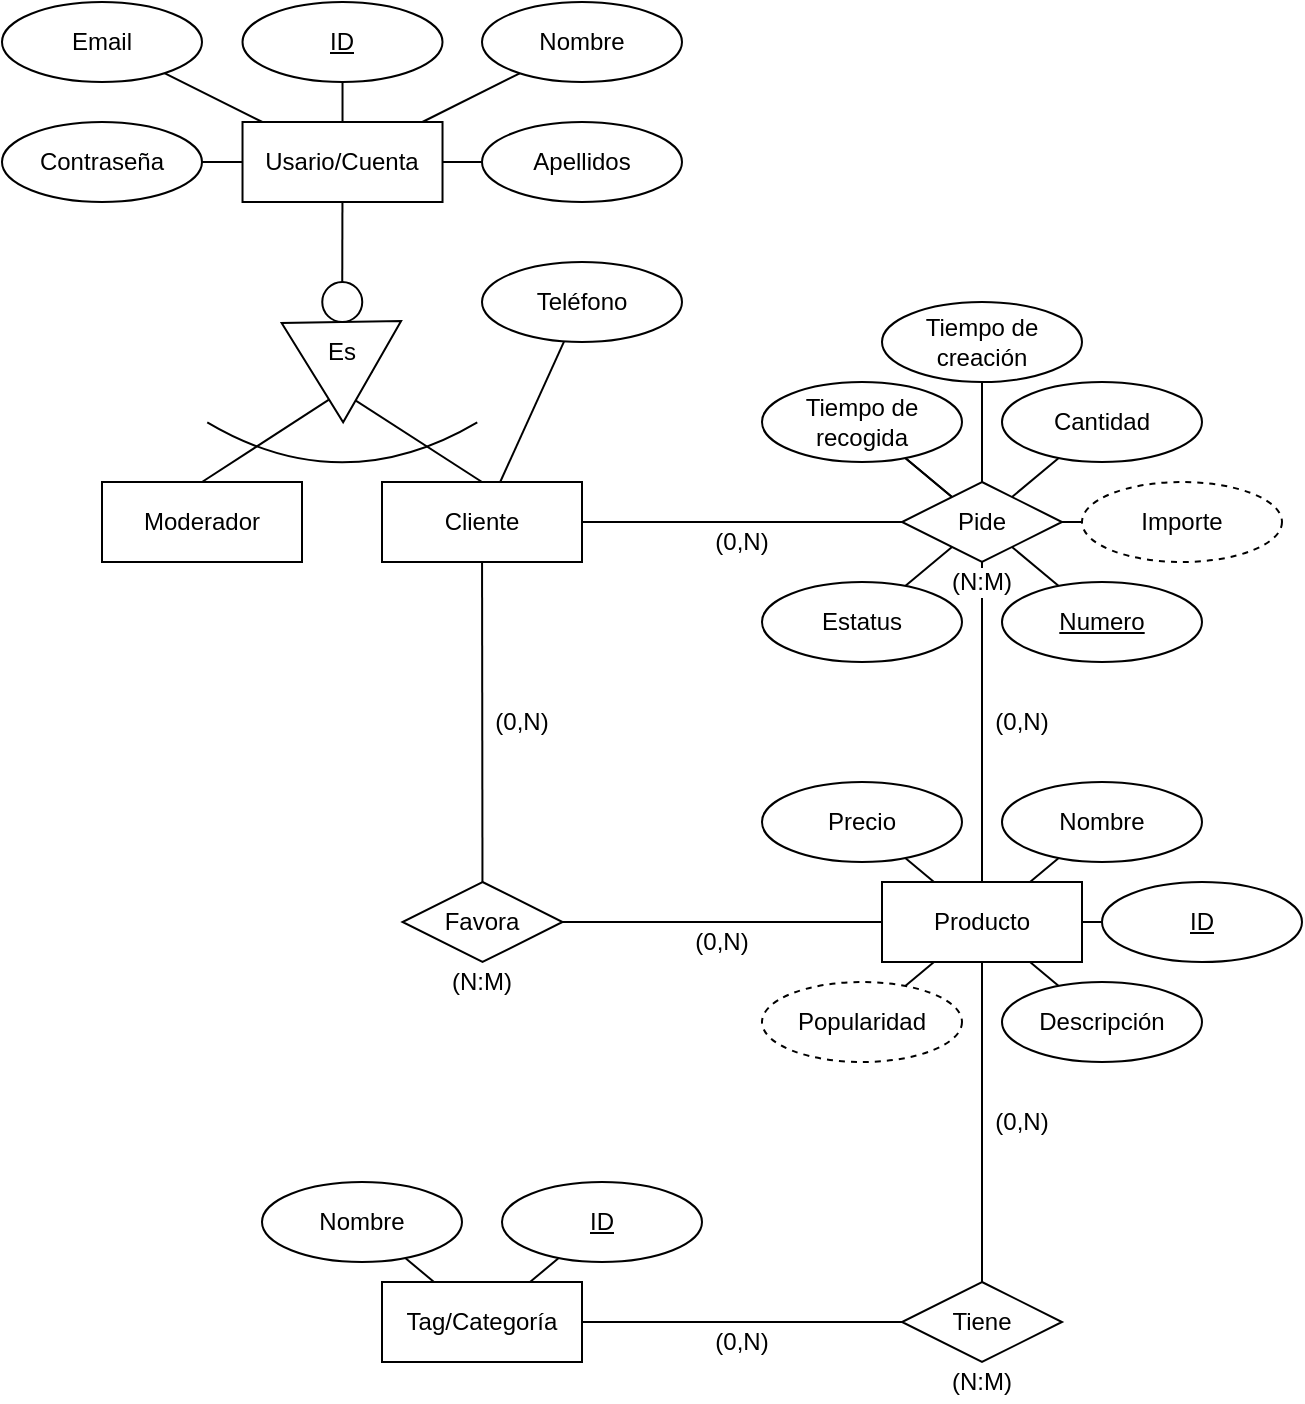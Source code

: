 <mxfile version="24.7.17">
  <diagram name="Diseño conceptual" id="C8bs1rWLHqcOf1vvXuLM">
    <mxGraphModel dx="1406" dy="724" grid="1" gridSize="10" guides="1" tooltips="1" connect="1" arrows="1" fold="1" page="1" pageScale="1" pageWidth="850" pageHeight="1100" math="0" shadow="0">
      <root>
        <mxCell id="0" />
        <mxCell id="1" parent="0" />
        <mxCell id="JcUAPsbgT4XqHrxDmhqs-82" style="edgeStyle=none;shape=connector;rounded=0;orthogonalLoop=1;jettySize=auto;html=1;strokeColor=default;align=center;verticalAlign=middle;fontFamily=Helvetica;fontSize=12;fontColor=default;labelBackgroundColor=default;startSize=8;endArrow=none;endSize=8;" parent="1" source="JcUAPsbgT4XqHrxDmhqs-11" target="JcUAPsbgT4XqHrxDmhqs-81" edge="1">
          <mxGeometry relative="1" as="geometry" />
        </mxCell>
        <mxCell id="JcUAPsbgT4XqHrxDmhqs-88" style="edgeStyle=none;shape=connector;rounded=0;orthogonalLoop=1;jettySize=auto;html=1;strokeColor=default;align=center;verticalAlign=middle;fontFamily=Helvetica;fontSize=12;fontColor=default;labelBackgroundColor=default;startSize=8;endArrow=none;endSize=8;" parent="1" source="JcUAPsbgT4XqHrxDmhqs-11" target="JcUAPsbgT4XqHrxDmhqs-83" edge="1">
          <mxGeometry relative="1" as="geometry" />
        </mxCell>
        <mxCell id="JcUAPsbgT4XqHrxDmhqs-89" style="edgeStyle=none;shape=connector;rounded=0;orthogonalLoop=1;jettySize=auto;html=1;strokeColor=default;align=center;verticalAlign=middle;fontFamily=Helvetica;fontSize=12;fontColor=default;labelBackgroundColor=default;startSize=8;endArrow=none;endSize=8;" parent="1" source="JcUAPsbgT4XqHrxDmhqs-11" target="JcUAPsbgT4XqHrxDmhqs-86" edge="1">
          <mxGeometry relative="1" as="geometry" />
        </mxCell>
        <mxCell id="JcUAPsbgT4XqHrxDmhqs-91" style="edgeStyle=none;shape=connector;rounded=0;orthogonalLoop=1;jettySize=auto;html=1;strokeColor=default;align=center;verticalAlign=middle;fontFamily=Helvetica;fontSize=12;fontColor=default;labelBackgroundColor=default;startSize=8;endArrow=none;endSize=8;" parent="1" source="JcUAPsbgT4XqHrxDmhqs-11" target="JcUAPsbgT4XqHrxDmhqs-90" edge="1">
          <mxGeometry relative="1" as="geometry" />
        </mxCell>
        <mxCell id="JcUAPsbgT4XqHrxDmhqs-99" style="edgeStyle=none;shape=connector;rounded=0;orthogonalLoop=1;jettySize=auto;html=1;strokeColor=default;align=center;verticalAlign=middle;fontFamily=Helvetica;fontSize=12;fontColor=default;labelBackgroundColor=default;startSize=8;endArrow=none;endSize=8;" parent="1" source="JcUAPsbgT4XqHrxDmhqs-11" target="JcUAPsbgT4XqHrxDmhqs-98" edge="1">
          <mxGeometry relative="1" as="geometry" />
        </mxCell>
        <mxCell id="JcUAPsbgT4XqHrxDmhqs-107" style="edgeStyle=none;shape=connector;rounded=0;orthogonalLoop=1;jettySize=auto;html=1;strokeColor=default;align=center;verticalAlign=middle;fontFamily=Helvetica;fontSize=12;fontColor=default;labelBackgroundColor=default;startSize=8;endArrow=none;endSize=8;" parent="1" source="JcUAPsbgT4XqHrxDmhqs-11" target="JcUAPsbgT4XqHrxDmhqs-106" edge="1">
          <mxGeometry relative="1" as="geometry" />
        </mxCell>
        <mxCell id="JcUAPsbgT4XqHrxDmhqs-11" value="Producto" style="whiteSpace=wrap;html=1;align=center;fontFamily=Helvetica;fontSize=12;fontColor=default;labelBackgroundColor=default;" parent="1" vertex="1">
          <mxGeometry x="480" y="480" width="100" height="40" as="geometry" />
        </mxCell>
        <mxCell id="JcUAPsbgT4XqHrxDmhqs-40" style="edgeStyle=none;shape=connector;rounded=0;orthogonalLoop=1;jettySize=auto;html=1;strokeColor=default;align=center;verticalAlign=middle;fontFamily=Helvetica;fontSize=12;fontColor=default;labelBackgroundColor=default;startSize=8;endArrow=none;endSize=8;" parent="1" source="HZ2I7DEFvXeUQ7_6Je_z-1" target="JcUAPsbgT4XqHrxDmhqs-11" edge="1">
          <mxGeometry relative="1" as="geometry">
            <mxPoint x="330.26" y="690" as="sourcePoint" />
            <mxPoint x="530" y="690" as="targetPoint" />
          </mxGeometry>
        </mxCell>
        <mxCell id="JcUAPsbgT4XqHrxDmhqs-29" style="edgeStyle=none;shape=connector;rounded=0;orthogonalLoop=1;jettySize=auto;html=1;strokeColor=default;align=center;verticalAlign=middle;fontFamily=Helvetica;fontSize=12;fontColor=default;labelBackgroundColor=default;startSize=8;endArrow=none;endSize=8;" parent="1" source="JcUAPsbgT4XqHrxDmhqs-13" target="JcUAPsbgT4XqHrxDmhqs-20" edge="1">
          <mxGeometry relative="1" as="geometry" />
        </mxCell>
        <mxCell id="JcUAPsbgT4XqHrxDmhqs-53" style="edgeStyle=none;shape=connector;rounded=0;orthogonalLoop=1;jettySize=auto;html=1;strokeColor=default;align=center;verticalAlign=middle;fontFamily=Helvetica;fontSize=12;fontColor=default;labelBackgroundColor=default;startSize=8;endArrow=none;endSize=8;" parent="1" source="JcUAPsbgT4XqHrxDmhqs-13" target="JcUAPsbgT4XqHrxDmhqs-52" edge="1">
          <mxGeometry relative="1" as="geometry" />
        </mxCell>
        <mxCell id="JcUAPsbgT4XqHrxDmhqs-54" style="edgeStyle=none;shape=connector;rounded=0;orthogonalLoop=1;jettySize=auto;html=1;strokeColor=default;align=center;verticalAlign=middle;fontFamily=Helvetica;fontSize=12;fontColor=default;labelBackgroundColor=default;startSize=8;endArrow=none;endSize=8;" parent="1" source="JcUAPsbgT4XqHrxDmhqs-13" target="JcUAPsbgT4XqHrxDmhqs-23" edge="1">
          <mxGeometry relative="1" as="geometry" />
        </mxCell>
        <mxCell id="JcUAPsbgT4XqHrxDmhqs-58" style="edgeStyle=none;shape=connector;rounded=0;orthogonalLoop=1;jettySize=auto;html=1;strokeColor=default;align=center;verticalAlign=middle;fontFamily=Helvetica;fontSize=12;fontColor=default;labelBackgroundColor=default;startSize=8;endArrow=none;endSize=8;" parent="1" source="JcUAPsbgT4XqHrxDmhqs-13" target="JcUAPsbgT4XqHrxDmhqs-57" edge="1">
          <mxGeometry relative="1" as="geometry" />
        </mxCell>
        <mxCell id="JcUAPsbgT4XqHrxDmhqs-63" style="edgeStyle=none;shape=connector;rounded=0;orthogonalLoop=1;jettySize=auto;html=1;strokeColor=default;align=center;verticalAlign=middle;fontFamily=Helvetica;fontSize=12;fontColor=default;labelBackgroundColor=default;startSize=8;endArrow=none;endSize=8;" parent="1" source="JcUAPsbgT4XqHrxDmhqs-13" target="JcUAPsbgT4XqHrxDmhqs-62" edge="1">
          <mxGeometry relative="1" as="geometry" />
        </mxCell>
        <mxCell id="JcUAPsbgT4XqHrxDmhqs-66" style="edgeStyle=none;shape=connector;rounded=0;orthogonalLoop=1;jettySize=auto;html=1;strokeColor=default;align=center;verticalAlign=middle;fontFamily=Helvetica;fontSize=12;fontColor=default;labelBackgroundColor=default;startSize=8;endArrow=none;endSize=8;" parent="1" source="JcUAPsbgT4XqHrxDmhqs-13" target="JcUAPsbgT4XqHrxDmhqs-65" edge="1">
          <mxGeometry relative="1" as="geometry" />
        </mxCell>
        <mxCell id="JcUAPsbgT4XqHrxDmhqs-13" value="Usario/Cuenta" style="whiteSpace=wrap;html=1;align=center;fontFamily=Helvetica;fontSize=12;fontColor=default;labelBackgroundColor=default;" parent="1" vertex="1">
          <mxGeometry x="160.26" y="100" width="100" height="40" as="geometry" />
        </mxCell>
        <mxCell id="JcUAPsbgT4XqHrxDmhqs-69" style="edgeStyle=none;shape=connector;rounded=0;orthogonalLoop=1;jettySize=auto;html=1;strokeColor=default;align=center;verticalAlign=middle;fontFamily=Helvetica;fontSize=12;fontColor=default;labelBackgroundColor=default;startSize=8;endArrow=none;endSize=8;" parent="1" source="JcUAPsbgT4XqHrxDmhqs-15" target="JcUAPsbgT4XqHrxDmhqs-67" edge="1">
          <mxGeometry relative="1" as="geometry" />
        </mxCell>
        <mxCell id="JcUAPsbgT4XqHrxDmhqs-103" style="edgeStyle=none;shape=connector;rounded=0;orthogonalLoop=1;jettySize=auto;html=1;strokeColor=default;align=center;verticalAlign=middle;fontFamily=Helvetica;fontSize=12;fontColor=default;labelBackgroundColor=default;startSize=8;endArrow=none;endSize=8;" parent="1" source="JcUAPsbgT4XqHrxDmhqs-15" target="JcUAPsbgT4XqHrxDmhqs-102" edge="1">
          <mxGeometry relative="1" as="geometry" />
        </mxCell>
        <mxCell id="JcUAPsbgT4XqHrxDmhqs-15" value="Cliente" style="whiteSpace=wrap;html=1;align=center;fontFamily=Helvetica;fontSize=12;fontColor=default;labelBackgroundColor=default;" parent="1" vertex="1">
          <mxGeometry x="230" y="280" width="100" height="40" as="geometry" />
        </mxCell>
        <mxCell id="JcUAPsbgT4XqHrxDmhqs-16" value="Moderador" style="whiteSpace=wrap;html=1;align=center;fontFamily=Helvetica;fontSize=12;fontColor=default;labelBackgroundColor=default;" parent="1" vertex="1">
          <mxGeometry x="90" y="280" width="100" height="40" as="geometry" />
        </mxCell>
        <mxCell id="JcUAPsbgT4XqHrxDmhqs-31" style="edgeStyle=none;shape=connector;rounded=0;orthogonalLoop=1;jettySize=auto;html=1;exitX=0;exitY=0;exitDx=44.805;exitDy=25.09;exitPerimeter=0;strokeColor=default;align=center;verticalAlign=middle;fontFamily=Helvetica;fontSize=12;fontColor=default;labelBackgroundColor=default;startSize=8;endArrow=none;endSize=8;entryX=0.5;entryY=0;entryDx=0;entryDy=0;" parent="1" source="JcUAPsbgT4XqHrxDmhqs-19" target="JcUAPsbgT4XqHrxDmhqs-15" edge="1">
          <mxGeometry relative="1" as="geometry" />
        </mxCell>
        <mxCell id="JcUAPsbgT4XqHrxDmhqs-32" style="edgeStyle=none;shape=connector;rounded=0;orthogonalLoop=1;jettySize=auto;html=1;exitX=0;exitY=0;exitDx=14.935;exitDy=25.09;exitPerimeter=0;strokeColor=default;align=center;verticalAlign=middle;fontFamily=Helvetica;fontSize=12;fontColor=default;labelBackgroundColor=default;startSize=8;endArrow=none;endSize=8;entryX=0.5;entryY=0;entryDx=0;entryDy=0;" parent="1" source="JcUAPsbgT4XqHrxDmhqs-19" target="JcUAPsbgT4XqHrxDmhqs-16" edge="1">
          <mxGeometry relative="1" as="geometry" />
        </mxCell>
        <mxCell id="JcUAPsbgT4XqHrxDmhqs-19" value="" style="verticalLabelPosition=bottom;verticalAlign=top;html=1;shape=mxgraph.basic.acute_triangle;dx=0.5;fontFamily=Helvetica;fontSize=12;fontColor=default;labelBackgroundColor=default;rotation=-181;" parent="1" vertex="1">
          <mxGeometry x="180.26" y="200" width="59.74" height="50.18" as="geometry" />
        </mxCell>
        <mxCell id="JcUAPsbgT4XqHrxDmhqs-20" value="" style="ellipse;whiteSpace=wrap;html=1;aspect=fixed;fontFamily=Helvetica;fontSize=12;fontColor=default;labelBackgroundColor=default;" parent="1" vertex="1">
          <mxGeometry x="200.13" y="180" width="20" height="20" as="geometry" />
        </mxCell>
        <mxCell id="JcUAPsbgT4XqHrxDmhqs-23" value="Contraseña" style="ellipse;whiteSpace=wrap;html=1;align=center;fontFamily=Helvetica;fontSize=12;fontColor=default;labelBackgroundColor=default;" parent="1" vertex="1">
          <mxGeometry x="40" y="100" width="100" height="40" as="geometry" />
        </mxCell>
        <mxCell id="JcUAPsbgT4XqHrxDmhqs-37" style="edgeStyle=none;shape=connector;rounded=0;orthogonalLoop=1;jettySize=auto;html=1;strokeColor=default;align=center;verticalAlign=middle;fontFamily=Helvetica;fontSize=12;fontColor=default;labelBackgroundColor=default;startSize=8;endArrow=none;endSize=8;" parent="1" source="JcUAPsbgT4XqHrxDmhqs-15" target="HZ2I7DEFvXeUQ7_6Je_z-1" edge="1">
          <mxGeometry relative="1" as="geometry">
            <mxPoint x="280.234" y="670" as="targetPoint" />
            <mxPoint x="280" y="450" as="sourcePoint" />
          </mxGeometry>
        </mxCell>
        <mxCell id="JcUAPsbgT4XqHrxDmhqs-38" value="Es" style="text;html=1;align=center;verticalAlign=middle;whiteSpace=wrap;rounded=0;fontSize=12;fontFamily=Helvetica;fontColor=default;labelBackgroundColor=default;" parent="1" vertex="1">
          <mxGeometry x="180.26" y="200" width="60" height="30" as="geometry" />
        </mxCell>
        <mxCell id="JcUAPsbgT4XqHrxDmhqs-80" style="edgeStyle=none;shape=connector;rounded=0;orthogonalLoop=1;jettySize=auto;html=1;strokeColor=default;align=center;verticalAlign=middle;fontFamily=Helvetica;fontSize=12;fontColor=default;labelBackgroundColor=default;startSize=8;endArrow=none;endSize=8;" parent="1" source="HZ2I7DEFvXeUQ7_6Je_z-1" target="JcUAPsbgT4XqHrxDmhqs-78" edge="1">
          <mxGeometry relative="1" as="geometry">
            <mxPoint x="280" y="620" as="sourcePoint" />
          </mxGeometry>
        </mxCell>
        <mxCell id="JcUAPsbgT4XqHrxDmhqs-43" value="" style="endArrow=none;html=1;rounded=0;strokeColor=default;align=center;verticalAlign=middle;fontFamily=Helvetica;fontSize=12;fontColor=default;labelBackgroundColor=default;startSize=8;endSize=8;curved=1;" parent="1" edge="1">
          <mxGeometry width="50" height="50" relative="1" as="geometry">
            <mxPoint x="142.63" y="250.18" as="sourcePoint" />
            <mxPoint x="277.63" y="250.18" as="targetPoint" />
            <Array as="points">
              <mxPoint x="210" y="290.18" />
            </Array>
          </mxGeometry>
        </mxCell>
        <mxCell id="JcUAPsbgT4XqHrxDmhqs-77" style="edgeStyle=none;shape=connector;rounded=0;orthogonalLoop=1;jettySize=auto;html=1;strokeColor=default;align=center;verticalAlign=middle;fontFamily=Helvetica;fontSize=12;fontColor=default;labelBackgroundColor=default;startSize=8;endArrow=none;endSize=8;" parent="1" source="HZ2I7DEFvXeUQ7_6Je_z-1" target="uGkvgWQer5yzGppOHvvf-3" edge="1">
          <mxGeometry relative="1" as="geometry">
            <mxPoint x="196.797" y="677.18" as="targetPoint" />
            <mxPoint x="230.26" y="678.479" as="sourcePoint" />
          </mxGeometry>
        </mxCell>
        <mxCell id="JcUAPsbgT4XqHrxDmhqs-129" style="edgeStyle=none;shape=connector;rounded=0;orthogonalLoop=1;jettySize=auto;html=1;strokeColor=default;align=center;verticalAlign=middle;fontFamily=Helvetica;fontSize=12;fontColor=default;labelBackgroundColor=default;startSize=8;endArrow=none;endSize=8;" parent="1" source="HZ2I7DEFvXeUQ7_6Je_z-1" target="JcUAPsbgT4XqHrxDmhqs-120" edge="1">
          <mxGeometry relative="1" as="geometry">
            <mxPoint x="295.253" y="710" as="sourcePoint" />
          </mxGeometry>
        </mxCell>
        <mxCell id="uGkvgWQer5yzGppOHvvf-2" style="edgeStyle=none;shape=connector;rounded=0;orthogonalLoop=1;jettySize=auto;html=1;strokeColor=default;align=center;verticalAlign=middle;fontFamily=Helvetica;fontSize=12;fontColor=default;labelBackgroundColor=default;startSize=8;endArrow=none;endSize=8;" parent="1" source="HZ2I7DEFvXeUQ7_6Je_z-1" target="uGkvgWQer5yzGppOHvvf-1" edge="1">
          <mxGeometry relative="1" as="geometry">
            <mxPoint x="230.26" y="701.521" as="sourcePoint" />
          </mxGeometry>
        </mxCell>
        <mxCell id="JcUAPsbgT4XqHrxDmhqs-52" value="Email" style="ellipse;whiteSpace=wrap;html=1;align=center;fontFamily=Helvetica;fontSize=12;fontColor=default;labelBackgroundColor=default;" parent="1" vertex="1">
          <mxGeometry x="40" y="40" width="100" height="40" as="geometry" />
        </mxCell>
        <mxCell id="JcUAPsbgT4XqHrxDmhqs-57" value="Nombre" style="ellipse;whiteSpace=wrap;html=1;align=center;fontFamily=Helvetica;fontSize=12;fontColor=default;labelBackgroundColor=default;" parent="1" vertex="1">
          <mxGeometry x="280" y="40" width="100" height="40" as="geometry" />
        </mxCell>
        <mxCell id="JcUAPsbgT4XqHrxDmhqs-62" value="Apellidos" style="ellipse;whiteSpace=wrap;html=1;align=center;fontFamily=Helvetica;fontSize=12;fontColor=default;labelBackgroundColor=default;" parent="1" vertex="1">
          <mxGeometry x="280" y="100" width="100" height="40" as="geometry" />
        </mxCell>
        <mxCell id="JcUAPsbgT4XqHrxDmhqs-65" value="&lt;u&gt;ID&lt;/u&gt;" style="ellipse;whiteSpace=wrap;html=1;align=center;fontFamily=Helvetica;fontSize=12;fontColor=default;labelBackgroundColor=default;" parent="1" vertex="1">
          <mxGeometry x="160.26" y="40" width="100" height="40" as="geometry" />
        </mxCell>
        <mxCell id="JcUAPsbgT4XqHrxDmhqs-67" value="Teléfono" style="ellipse;whiteSpace=wrap;html=1;align=center;fontFamily=Helvetica;fontSize=12;fontColor=default;labelBackgroundColor=default;" parent="1" vertex="1">
          <mxGeometry x="280" y="170" width="100" height="40" as="geometry" />
        </mxCell>
        <mxCell id="HZ2I7DEFvXeUQ7_6Je_z-6" style="edgeStyle=none;curved=1;rounded=0;orthogonalLoop=1;jettySize=auto;html=1;fontSize=12;startSize=8;endSize=8;endArrow=none;endFill=0;" edge="1" parent="1" source="JcUAPsbgT4XqHrxDmhqs-71" target="HZ2I7DEFvXeUQ7_6Je_z-1">
          <mxGeometry relative="1" as="geometry">
            <mxPoint x="320" y="790" as="targetPoint" />
          </mxGeometry>
        </mxCell>
        <mxCell id="JcUAPsbgT4XqHrxDmhqs-71" value="&lt;u&gt;Numero&lt;/u&gt;" style="ellipse;whiteSpace=wrap;html=1;align=center;fontFamily=Helvetica;fontSize=12;fontColor=default;labelBackgroundColor=default;" parent="1" vertex="1">
          <mxGeometry x="540" y="330" width="100" height="40" as="geometry" />
        </mxCell>
        <mxCell id="JcUAPsbgT4XqHrxDmhqs-78" value="&lt;font style=&quot;font-size: 12px;&quot;&gt;Cantidad&lt;/font&gt;" style="ellipse;whiteSpace=wrap;html=1;align=center;fontFamily=Helvetica;fontSize=12;fontColor=default;labelBackgroundColor=default;" parent="1" vertex="1">
          <mxGeometry x="540" y="230" width="100" height="40" as="geometry" />
        </mxCell>
        <mxCell id="JcUAPsbgT4XqHrxDmhqs-81" value="&lt;font style=&quot;font-size: 12px;&quot;&gt;&lt;u&gt;ID&lt;/u&gt;&lt;/font&gt;" style="ellipse;whiteSpace=wrap;html=1;align=center;fontFamily=Helvetica;fontSize=12;fontColor=default;labelBackgroundColor=default;" parent="1" vertex="1">
          <mxGeometry x="590" y="480.0" width="100" height="40" as="geometry" />
        </mxCell>
        <mxCell id="JcUAPsbgT4XqHrxDmhqs-83" value="&lt;font style=&quot;font-size: 12px;&quot;&gt;Nombre&lt;/font&gt;" style="ellipse;whiteSpace=wrap;html=1;align=center;fontFamily=Helvetica;fontSize=12;fontColor=default;labelBackgroundColor=default;" parent="1" vertex="1">
          <mxGeometry x="540" y="430" width="100" height="40" as="geometry" />
        </mxCell>
        <mxCell id="JcUAPsbgT4XqHrxDmhqs-86" value="&lt;font style=&quot;font-size: 12px;&quot;&gt;Precio&lt;/font&gt;" style="ellipse;whiteSpace=wrap;html=1;align=center;fontFamily=Helvetica;fontSize=12;fontColor=default;labelBackgroundColor=default;" parent="1" vertex="1">
          <mxGeometry x="420" y="430" width="100" height="40" as="geometry" />
        </mxCell>
        <mxCell id="JcUAPsbgT4XqHrxDmhqs-95" style="edgeStyle=none;shape=connector;rounded=0;orthogonalLoop=1;jettySize=auto;html=1;strokeColor=default;align=center;verticalAlign=middle;fontFamily=Helvetica;fontSize=12;fontColor=default;labelBackgroundColor=default;startSize=8;endArrow=none;endSize=8;" parent="1" source="JcUAPsbgT4XqHrxDmhqs-87" target="JcUAPsbgT4XqHrxDmhqs-93" edge="1">
          <mxGeometry relative="1" as="geometry" />
        </mxCell>
        <mxCell id="JcUAPsbgT4XqHrxDmhqs-96" style="edgeStyle=none;shape=connector;rounded=0;orthogonalLoop=1;jettySize=auto;html=1;strokeColor=default;align=center;verticalAlign=middle;fontFamily=Helvetica;fontSize=12;fontColor=default;labelBackgroundColor=default;startSize=8;endArrow=none;endSize=8;" parent="1" source="JcUAPsbgT4XqHrxDmhqs-87" target="JcUAPsbgT4XqHrxDmhqs-94" edge="1">
          <mxGeometry relative="1" as="geometry" />
        </mxCell>
        <mxCell id="JcUAPsbgT4XqHrxDmhqs-87" value="Tag/Categoría" style="whiteSpace=wrap;html=1;align=center;fontFamily=Helvetica;fontSize=12;fontColor=default;labelBackgroundColor=default;" parent="1" vertex="1">
          <mxGeometry x="230" y="680" width="100" height="40" as="geometry" />
        </mxCell>
        <mxCell id="JcUAPsbgT4XqHrxDmhqs-92" style="edgeStyle=none;shape=connector;rounded=0;orthogonalLoop=1;jettySize=auto;html=1;strokeColor=default;align=center;verticalAlign=middle;fontFamily=Helvetica;fontSize=12;fontColor=default;labelBackgroundColor=default;startSize=8;endArrow=none;endSize=8;" parent="1" source="JcUAPsbgT4XqHrxDmhqs-90" target="JcUAPsbgT4XqHrxDmhqs-87" edge="1">
          <mxGeometry relative="1" as="geometry" />
        </mxCell>
        <mxCell id="JcUAPsbgT4XqHrxDmhqs-93" value="&lt;font style=&quot;font-size: 12px;&quot;&gt;Nombre&lt;/font&gt;" style="ellipse;whiteSpace=wrap;html=1;align=center;fontFamily=Helvetica;fontSize=12;fontColor=default;labelBackgroundColor=default;" parent="1" vertex="1">
          <mxGeometry x="170" y="630" width="100" height="40" as="geometry" />
        </mxCell>
        <mxCell id="JcUAPsbgT4XqHrxDmhqs-94" value="&lt;font style=&quot;font-size: 12px;&quot;&gt;&lt;u&gt;ID&lt;/u&gt;&lt;/font&gt;" style="ellipse;whiteSpace=wrap;html=1;align=center;fontFamily=Helvetica;fontSize=12;fontColor=default;labelBackgroundColor=default;" parent="1" vertex="1">
          <mxGeometry x="290" y="630" width="100" height="40" as="geometry" />
        </mxCell>
        <mxCell id="JcUAPsbgT4XqHrxDmhqs-98" value="Popularidad" style="ellipse;whiteSpace=wrap;html=1;align=center;dashed=1;fontFamily=Helvetica;fontSize=12;fontColor=default;labelBackgroundColor=default;" parent="1" vertex="1">
          <mxGeometry x="420" y="530" width="100" height="40" as="geometry" />
        </mxCell>
        <mxCell id="JcUAPsbgT4XqHrxDmhqs-104" style="edgeStyle=none;shape=connector;rounded=0;orthogonalLoop=1;jettySize=auto;html=1;strokeColor=default;align=center;verticalAlign=middle;fontFamily=Helvetica;fontSize=12;fontColor=default;labelBackgroundColor=default;startSize=8;endArrow=none;endSize=8;" parent="1" source="JcUAPsbgT4XqHrxDmhqs-102" target="JcUAPsbgT4XqHrxDmhqs-11" edge="1">
          <mxGeometry relative="1" as="geometry" />
        </mxCell>
        <mxCell id="JcUAPsbgT4XqHrxDmhqs-106" value="&lt;font style=&quot;font-size: 12px;&quot;&gt;Descripción&lt;/font&gt;" style="ellipse;whiteSpace=wrap;html=1;align=center;fontFamily=Helvetica;fontSize=12;fontColor=default;labelBackgroundColor=default;" parent="1" vertex="1">
          <mxGeometry x="540" y="530" width="100" height="40" as="geometry" />
        </mxCell>
        <mxCell id="JcUAPsbgT4XqHrxDmhqs-109" value="(0,N)" style="text;html=1;align=center;verticalAlign=middle;whiteSpace=wrap;rounded=0;fontSize=12;fontFamily=Helvetica;fontColor=default;labelBackgroundColor=default;" parent="1" vertex="1">
          <mxGeometry x="530" y="590" width="40" height="20" as="geometry" />
        </mxCell>
        <mxCell id="JcUAPsbgT4XqHrxDmhqs-110" value="(0,N)" style="text;html=1;align=center;verticalAlign=middle;whiteSpace=wrap;rounded=0;fontSize=12;fontFamily=Helvetica;fontColor=default;labelBackgroundColor=default;" parent="1" vertex="1">
          <mxGeometry x="280.26" y="390" width="40" height="20" as="geometry" />
        </mxCell>
        <mxCell id="JcUAPsbgT4XqHrxDmhqs-111" value="(0,N)" style="text;html=1;align=center;verticalAlign=middle;whiteSpace=wrap;rounded=0;fontSize=12;fontFamily=Helvetica;fontColor=default;labelBackgroundColor=default;" parent="1" vertex="1">
          <mxGeometry x="530" y="390" width="40" height="20" as="geometry" />
        </mxCell>
        <mxCell id="JcUAPsbgT4XqHrxDmhqs-113" value="(0,N)" style="text;html=1;align=center;verticalAlign=middle;whiteSpace=wrap;rounded=0;fontSize=12;fontFamily=Helvetica;fontColor=default;labelBackgroundColor=default;" parent="1" vertex="1">
          <mxGeometry x="390" y="700" width="40" height="20" as="geometry" />
        </mxCell>
        <mxCell id="JcUAPsbgT4XqHrxDmhqs-114" value="(0,N)" style="text;html=1;align=center;verticalAlign=middle;whiteSpace=wrap;rounded=0;fontSize=12;fontFamily=Helvetica;fontColor=default;labelBackgroundColor=default;" parent="1" vertex="1">
          <mxGeometry x="380" y="500" width="40" height="20" as="geometry" />
        </mxCell>
        <mxCell id="JcUAPsbgT4XqHrxDmhqs-115" value="(0,N)" style="text;html=1;align=center;verticalAlign=middle;whiteSpace=wrap;rounded=0;fontSize=12;fontFamily=Helvetica;fontColor=default;labelBackgroundColor=default;" parent="1" vertex="1">
          <mxGeometry x="390" y="300" width="40" height="20" as="geometry" />
        </mxCell>
        <mxCell id="JcUAPsbgT4XqHrxDmhqs-119" value="(N:M)" style="text;html=1;align=center;verticalAlign=middle;whiteSpace=wrap;rounded=0;fontSize=12;fontFamily=Helvetica;fontColor=default;labelBackgroundColor=default;" parent="1" vertex="1">
          <mxGeometry x="510" y="720" width="40" height="20" as="geometry" />
        </mxCell>
        <mxCell id="JcUAPsbgT4XqHrxDmhqs-137" value="" style="edgeStyle=none;shape=connector;rounded=0;orthogonalLoop=1;jettySize=auto;html=1;strokeColor=default;align=center;verticalAlign=middle;fontFamily=Helvetica;fontSize=12;fontColor=default;labelBackgroundColor=default;startSize=8;endArrow=none;endSize=8;" parent="1" source="HZ2I7DEFvXeUQ7_6Je_z-1" target="JcUAPsbgT4XqHrxDmhqs-73" edge="1">
          <mxGeometry relative="1" as="geometry">
            <mxPoint x="265.175" y="710" as="sourcePoint" />
            <mxPoint x="280" y="940" as="targetPoint" />
          </mxGeometry>
        </mxCell>
        <mxCell id="uGkvgWQer5yzGppOHvvf-1" value="&lt;font style=&quot;font-size: 12px;&quot;&gt;Estatus&lt;/font&gt;" style="ellipse;whiteSpace=wrap;html=1;align=center;fontFamily=Helvetica;fontSize=12;fontColor=default;labelBackgroundColor=default;" parent="1" vertex="1">
          <mxGeometry x="420" y="330" width="100" height="40" as="geometry" />
        </mxCell>
        <mxCell id="HZ2I7DEFvXeUQ7_6Je_z-1" value="Pide" style="shape=rhombus;perimeter=rhombusPerimeter;whiteSpace=wrap;html=1;align=center;fontFamily=Helvetica;fontSize=12;fontColor=default;labelBackgroundColor=default;" vertex="1" parent="1">
          <mxGeometry x="490" y="280" width="80" height="40" as="geometry" />
        </mxCell>
        <mxCell id="HZ2I7DEFvXeUQ7_6Je_z-2" value="(N:M)" style="text;html=1;align=center;verticalAlign=middle;whiteSpace=wrap;rounded=0;fontSize=12;fontFamily=Helvetica;fontColor=default;labelBackgroundColor=default;" vertex="1" parent="1">
          <mxGeometry x="510" y="320" width="40" height="20" as="geometry" />
        </mxCell>
        <mxCell id="HZ2I7DEFvXeUQ7_6Je_z-3" value="" style="edgeStyle=none;shape=connector;rounded=0;orthogonalLoop=1;jettySize=auto;html=1;strokeColor=default;align=center;verticalAlign=middle;fontFamily=Helvetica;fontSize=12;fontColor=default;labelBackgroundColor=default;startSize=8;endArrow=none;endSize=8;" edge="1" parent="1" source="HZ2I7DEFvXeUQ7_6Je_z-1" target="JcUAPsbgT4XqHrxDmhqs-120">
          <mxGeometry relative="1" as="geometry">
            <mxPoint x="258" y="681" as="sourcePoint" />
            <mxPoint x="106" y="624" as="targetPoint" />
          </mxGeometry>
        </mxCell>
        <mxCell id="JcUAPsbgT4XqHrxDmhqs-120" value="&lt;font style=&quot;font-size: 12px;&quot;&gt;Tiempo de recogida&lt;/font&gt;" style="ellipse;whiteSpace=wrap;html=1;align=center;fontFamily=Helvetica;fontSize=12;fontColor=default;labelBackgroundColor=none;" parent="1" vertex="1">
          <mxGeometry x="420" y="230" width="100" height="40" as="geometry" />
        </mxCell>
        <mxCell id="JcUAPsbgT4XqHrxDmhqs-73" value="&lt;font style=&quot;font-size: 12px;&quot;&gt;Tiempo de creación&lt;/font&gt;" style="ellipse;whiteSpace=wrap;html=1;align=center;fontFamily=Helvetica;fontSize=12;fontColor=default;labelBackgroundColor=none;" parent="1" vertex="1">
          <mxGeometry x="480" y="190" width="100" height="40" as="geometry" />
        </mxCell>
        <mxCell id="JcUAPsbgT4XqHrxDmhqs-90" value="Tiene" style="shape=rhombus;perimeter=rhombusPerimeter;whiteSpace=wrap;html=1;align=center;fontFamily=Helvetica;fontSize=12;fontColor=default;labelBackgroundColor=default;" parent="1" vertex="1">
          <mxGeometry x="490" y="680" width="80" height="40" as="geometry" />
        </mxCell>
        <mxCell id="JcUAPsbgT4XqHrxDmhqs-118" value="(N:M)" style="text;html=1;align=center;verticalAlign=middle;whiteSpace=wrap;rounded=0;fontSize=12;fontFamily=Helvetica;fontColor=default;labelBackgroundColor=default;" parent="1" vertex="1">
          <mxGeometry x="260.26" y="520" width="40" height="20" as="geometry" />
        </mxCell>
        <mxCell id="JcUAPsbgT4XqHrxDmhqs-102" value="Favora" style="shape=rhombus;perimeter=rhombusPerimeter;whiteSpace=wrap;html=1;align=center;fontFamily=Helvetica;fontSize=12;fontColor=default;labelBackgroundColor=default;" parent="1" vertex="1">
          <mxGeometry x="240.26" y="480" width="80" height="40" as="geometry" />
        </mxCell>
        <mxCell id="HZ2I7DEFvXeUQ7_6Je_z-9" value="" style="edgeStyle=none;shape=connector;rounded=0;orthogonalLoop=1;jettySize=auto;html=1;strokeColor=default;align=center;verticalAlign=middle;fontFamily=Helvetica;fontSize=12;fontColor=default;labelBackgroundColor=default;startSize=8;endArrow=none;endSize=8;" edge="1" parent="1" source="HZ2I7DEFvXeUQ7_6Je_z-1" target="uGkvgWQer5yzGppOHvvf-3">
          <mxGeometry relative="1" as="geometry">
            <mxPoint x="550" y="290" as="sourcePoint" />
            <mxPoint x="739" y="196" as="targetPoint" />
          </mxGeometry>
        </mxCell>
        <mxCell id="uGkvgWQer5yzGppOHvvf-3" value="Importe" style="ellipse;whiteSpace=wrap;html=1;align=center;dashed=1;fontFamily=Helvetica;fontSize=12;fontColor=default;labelBackgroundColor=default;" parent="1" vertex="1">
          <mxGeometry x="580" y="280" width="100" height="40" as="geometry" />
        </mxCell>
      </root>
    </mxGraphModel>
  </diagram>
</mxfile>
